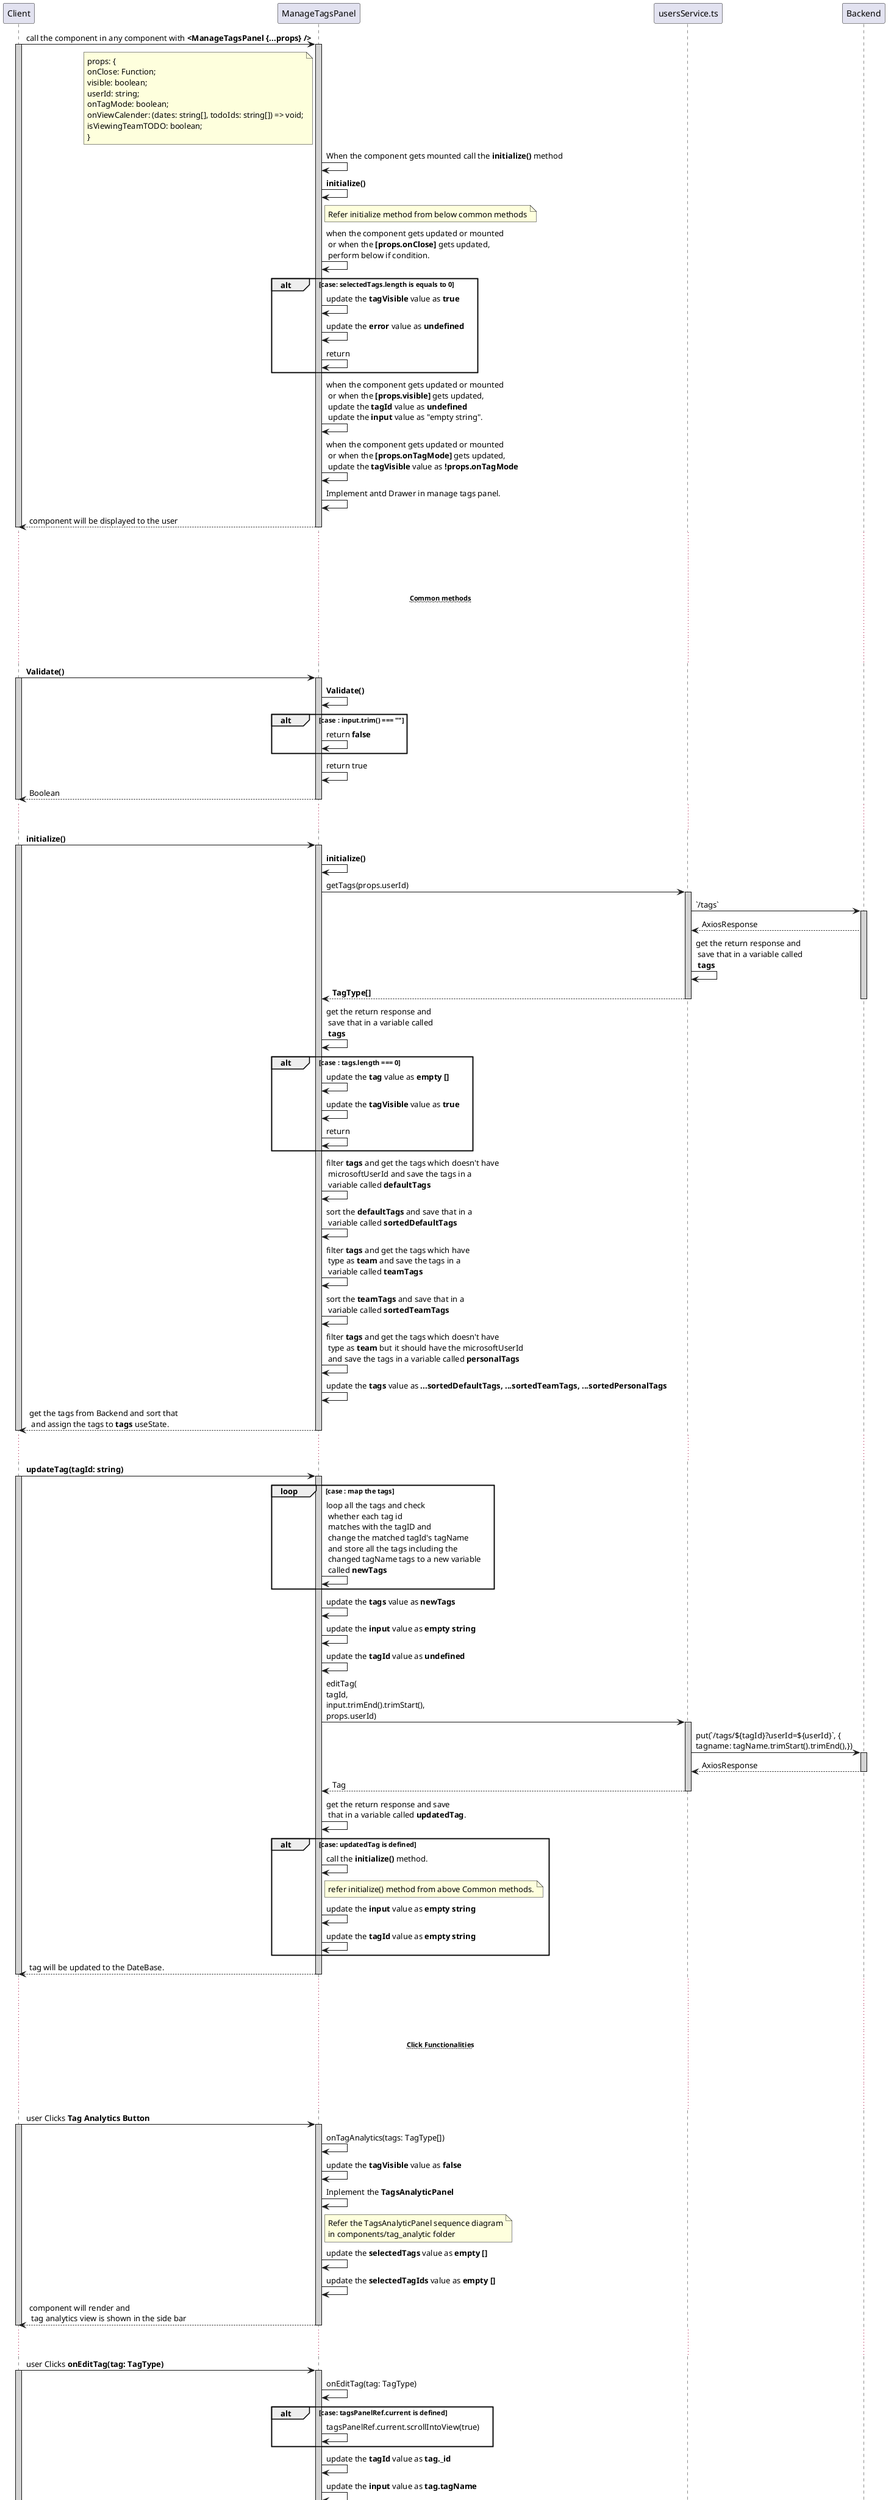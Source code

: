 @startuml manage tags panel
participant Client
participant ManageTagsPanel
participant usersService.ts
participant Backend

Client -> ManageTagsPanel : call the component in any component with **<ManageTagsPanel {...props} />**
activate Client #D3D3D3
    activate ManageTagsPanel #D3D3D3
        note left of ManageTagsPanel : props: {\nonClose: Function;\nvisible: boolean;\nuserId: string;\nonTagMode: boolean;\nonViewCalender: (dates: string[], todoIds: string[]) => void;\nisViewingTeamTODO: boolean;\n}
        ManageTagsPanel -> ManageTagsPanel : When the component gets mounted call the **initialize()** method
        ManageTagsPanel -> ManageTagsPanel : **initialize()**
        note right of ManageTagsPanel : Refer initialize method from below common methods
        ManageTagsPanel -> ManageTagsPanel : when the component gets updated or mounted\n or when the **[props.onClose]** gets updated,\n perform below if condition.
        alt case: selectedTags.length is equals to 0
            ManageTagsPanel -> ManageTagsPanel : update the **tagVisible** value as **true**
            ManageTagsPanel -> ManageTagsPanel : update the **error** value as **undefined**  
            ManageTagsPanel -> ManageTagsPanel : return
        end
        ManageTagsPanel -> ManageTagsPanel :  when the component gets updated or mounted\n or when the **[props.visible]** gets updated,\n update the **tagId** value as **undefined**\n update the **input** value as "empty string".
        ManageTagsPanel -> ManageTagsPanel :  when the component gets updated or mounted\n or when the **[props.onTagMode]** gets updated,\n update the **tagVisible** value as **!props.onTagMode**
        ManageTagsPanel -> ManageTagsPanel : Implement antd Drawer in manage tags panel.
        ' ManageTagsPanel -> ManageTagsPanel : 
        Client <-- ManageTagsPanel : component will be displayed to the user
    deactivate ManageTagsPanel
deactivate Client

... ...
... ...
...~~**Common methods**~~ ...
... ...
... ...

Client -> ManageTagsPanel : **Validate()**
activate Client #D3D3D3
    activate ManageTagsPanel #D3D3D3
        ManageTagsPanel -> ManageTagsPanel : **Validate()**
        alt case : input.trim() === ""
            ManageTagsPanel -> ManageTagsPanel : return **false**
        end
        ManageTagsPanel -> ManageTagsPanel : return true
        Client <-- ManageTagsPanel : Boolean
    deactivate ManageTagsPanel
deactivate Client

... ...

Client -> ManageTagsPanel : **initialize()**
activate Client #D3D3D3
    activate ManageTagsPanel #D3D3D3
        ManageTagsPanel -> ManageTagsPanel : **initialize()**
        ManageTagsPanel -> usersService.ts : getTags(props.userId)
        activate usersService.ts #D3D3D3
            usersService.ts ->  Backend : `/tags`
            activate Backend #D3D3D3
                usersService.ts <-- Backend : AxiosResponse
                usersService.ts -> usersService.ts : get the return response and\n save that in a variable called\n **tags**
                ManageTagsPanel <-- usersService.ts : **TagType[]**
            deactivate Backend
        deactivate usersService.ts
        ManageTagsPanel -> ManageTagsPanel : get the return response and\n save that in a variable called\n **tags**
        alt case : tags.length === 0
            ManageTagsPanel -> ManageTagsPanel : update the **tag** value as **empty []**
            ManageTagsPanel -> ManageTagsPanel : update the **tagVisible** value as **true**
            ManageTagsPanel -> ManageTagsPanel : return
        end
        ManageTagsPanel -> ManageTagsPanel : filter **tags** and get the tags which doesn't have\n microsoftUserId and save the tags in a\n variable called **defaultTags**
        ManageTagsPanel -> ManageTagsPanel : sort the **defaultTags** and save that in a\n variable called **sortedDefaultTags**
        ManageTagsPanel -> ManageTagsPanel : filter **tags** and get the tags which have\n type as **team** and save the tags in a\n variable called **teamTags**
        ManageTagsPanel -> ManageTagsPanel : sort the **teamTags** and save that in a\n variable called **sortedTeamTags**
        ManageTagsPanel -> ManageTagsPanel : filter **tags** and get the tags which doesn't have\n type as **team** but it should have the microsoftUserId\n and save the tags in a variable called **personalTags**
        ManageTagsPanel -> ManageTagsPanel  : update the **tags** value as **...sortedDefaultTags, ...sortedTeamTags, ...sortedPersonalTags**
        Client <-- ManageTagsPanel : get the tags from Backend and sort that\n and assign the tags to **tags** useState.
    deactivate ManageTagsPanel
deactivate Client

... ...

Client -> ManageTagsPanel : **updateTag(tagId: string)**
activate Client #D3D3D3
    activate ManageTagsPanel #D3D3D3
        loop case : map the tags
            ManageTagsPanel -> ManageTagsPanel : loop all the tags and check\n whether each tag id\n matches with the tagID and\n change the matched tagId's tagName\n and store all the tags including the\n changed tagName tags to a new variable\n called **newTags**
        end
        ManageTagsPanel -> ManageTagsPanel : update the **tags** value as **newTags**
        ManageTagsPanel -> ManageTagsPanel : update the **input** value as **empty string**
        ManageTagsPanel -> ManageTagsPanel : update the **tagId** value as **undefined**
        ManageTagsPanel -> usersService.ts : editTag(\ntagId,\ninput.trimEnd().trimStart(),\nprops.userId)
        activate usersService.ts #D3D3D3
            usersService.ts -> Backend : put(`/tags/${tagId}?userId=${userId}`, {\ntagname: tagName.trimStart().trimEnd(),})
            activate Backend #D3D3D3
                usersService.ts <-- Backend : AxiosResponse
            deactivate Backend
            ManageTagsPanel <-- usersService.ts : Tag
        deactivate usersService.ts 
        ManageTagsPanel -> ManageTagsPanel : get the return response and save\n that in a variable called **updatedTag**.
        alt case: updatedTag is defined
            ManageTagsPanel -> ManageTagsPanel : call the **initialize()** method.
            note right of ManageTagsPanel : refer initialize() method from above Common methods.
            ManageTagsPanel -> ManageTagsPanel : update the **input** value as **empty string**
            ManageTagsPanel -> ManageTagsPanel : update the **tagId** value as **empty string**
        end
        Client <-- ManageTagsPanel : tag will be updated to the DateBase.
    deactivate ManageTagsPanel
deactivate Client

... ...
... ...
...~~**Click Functionalities**~~ ...
... ...
... ...

Client -> ManageTagsPanel : user Clicks **Tag Analytics Button**
activate Client #D3D3D3
    activate ManageTagsPanel #D3D3D3
        ManageTagsPanel -> ManageTagsPanel : onTagAnalytics(tags: TagType[])
        ManageTagsPanel -> ManageTagsPanel : update the **tagVisible** value as **false**
        ManageTagsPanel -> ManageTagsPanel : Inplement the **TagsAnalyticPanel** 
        note right of ManageTagsPanel : Refer the TagsAnalyticPanel sequence diagram\nin components/tag_analytic folder
        ManageTagsPanel -> ManageTagsPanel : update the **selectedTags** value as **empty []**
        ManageTagsPanel -> ManageTagsPanel : update the **selectedTagIds** value as **empty []**
        Client <-- ManageTagsPanel : component will render and\n tag analytics view is shown in the side bar
    deactivate ManageTagsPanel
deactivate Client

... ...

Client -> ManageTagsPanel : user Clicks **onEditTag(tag: TagType)**
activate Client #D3D3D3
    activate ManageTagsPanel #D3D3D3
        ManageTagsPanel -> ManageTagsPanel : onEditTag(tag: TagType)
        alt case: tagsPanelRef.current is defined
            ManageTagsPanel -> ManageTagsPanel : tagsPanelRef.current.scrollIntoView(true)
        end
        ManageTagsPanel -> ManageTagsPanel : update the **tagId** value as **tag._id**
        ManageTagsPanel -> ManageTagsPanel : update the **input** value as **tag.tagName**
        ManageTagsPanel -> ManageTagsPanel : update the **error** value as **undefined**
        Client <-- ManageTagsPanel : clicked text will be shown in the input field\n and user can able to edit the value
    deactivate ManageTagsPanel
deactivate Client

... ...

Client -> ManageTagsPanel : user Clicks **delete button** in manage tags panel
activate Client #D3D3D3
    activate ManageTagsPanel #D3D3D3
        ManageTagsPanel -> ManageTagsPanel : onDelteTag(deletedTag: TagType)
        ManageTagsPanel -> ManageTagsPanel : loop the **tags** and check whether the tag._id is\n equals to the deletedTag._id and remove the\n particular tag from the **tags** variable
        ManageTagsPanel -> ManageTagsPanel : update the **input** value as **empty string**
        ManageTagsPanel -> ManageTagsPanel : update the **tagId** value as **empty string**
        ManageTagsPanel -> usersService.ts : deleteTag(deletedTag._id, props.userId)
        activate usersService.ts #D3D3D3
            usersService.ts -> Backend : (DELETE) `/tags/${tagId}?userId=${userId}`
            activate Backend #D3D3D3
                usersService.ts <-- Backend : AxiosResponse
            deactivate Backend
            usersService.ts -> usersService.ts : get the return response\n and save that in a variable\n called **deletedTag**
            ManageTagsPanel <-- usersService.ts : Tag
        deactivate usersService.ts
        ManageTagsPanel -> ManageTagsPanel : ge the return response and\n save that in a variable called **tag**
        alt case: tag is defined
            ManageTagsPanel -> ManageTagsPanel : call **initialize()** method.
            note right of ManageTagsPanel : Refer the above **initialize()** method from common methods.
        end
        Client <-- ManageTagsPanel : User clicked tag will be deleted\n and remaining tags will be shown to the user.
    deactivate ManageTagsPanel
deactivate Client

... ...

Client -> ManageTagsPanel : user Clicks **Add Team Tag** || **Update Tag** || **+ Add Tag** button
activate Client #D3D3D3
    activate ManageTagsPanel #D3D3D3
        ManageTagsPanel -> ManageTagsPanel : onSubmit(type?: string)
        ManageTagsPanel -> ManageTagsPanel : validate(input)
        note right of ManageTagsPanel : Refer validate method\n from above common methods
        alt case: validate(input) returns false
            ManageTagsPanel -> ManageTagsPanel : update the **error** value as **"error"**
            ManageTagsPanel -> ManageTagsPanel : return
        end
        alt case : tagId is undefined
            ManageTagsPanel -> ManageTagsPanel : loop the tags and find\n whether the newly entered\n tag name matches with the already\n existing tag name and save the\n matched tag name in a variable called **existingTag**
            alt case: existingTag is defined
                ManageTagsPanel -> ManageTagsPanel : update the **input** value as **"empty string"**
                ManageTagsPanel -> ManageTagsPanel :  update the **tagId** value as **"undefined"**
                ManageTagsPanel -> ManageTagsPanel : notify the user with\n message:**Could not add new tag**\n descrption: **Tag with this name was already present**\n
                ManageTagsPanel -> ManageTagsPanel : return
            end
            ManageTagsPanel -> ManageTagsPanel : update the **spin** value as **"true"** (it will made the spin loader\n to start loading)
            ManageTagsPanel -> usersService.ts :  addTag(props.userId, input, type)
            activate usersService.ts #D3D3D3
                usersService.ts -> Backend : (POST)`/tags?userId=${userId}`, {\ntagname: tagName.trimStart().trimEnd(),\ntype: type,\n}
                activate Backend #D3D3D3
                    usersService.ts <-- Backend : AxiosResponse                    
                deactivate Backend
                usersService.ts -> usersService.ts : get the return response and\n save that in a variable called **createTag**
                ManageTagsPanel <-- usersService.ts : Tag
            deactivate usersService.ts
            ManageTagsPanel -> ManageTagsPanel : update the **spin** value as **"false"** (it will made the spin loader\n to stop loading and disable it)
            ManageTagsPanel -> ManageTagsPanel : update the **input** value as **empty string**
            ManageTagsPanel -> ManageTagsPanel : call **initialize()** method
            note right of ManageTagsPanel :  Refer the above **initialize()** method.
            ManageTagsPanel -> ManageTagsPanel : return
        end
        ManageTagsPanel -> ManageTagsPanel : loop the tags and find\n whether the newly entered\n tag name matches with the already\n existing tag name and save the\n matched tag name in a variable called **existingTag**
        alt case: existingTag is defined
            ManageTagsPanel -> ManageTagsPanel : update the **input** value as **empty string**
            ManageTagsPanel -> ManageTagsPanel : update the **tagId** value as **undefined**
            ManageTagsPanel -> ManageTagsPanel : notify the user with\n message:**Could not update the tag**\n descrption: **Tag with this name was already present**\n
            ManageTagsPanel -> ManageTagsPanel : return
        end
        ManageTagsPanel -> ManageTagsPanel : updateTag(tagId)
        note right of ManageTagsPanel : Refer the above **updateTag(tagId: string)** method from common methods.
        Client <-- ManageTagsPanel : Add || update the tag and the tag is shown in the manage tags panel
    deactivate ManageTagsPanel
deactivate Client

... ...

Client -> ManageTagsPanel : user Clicks || onSelect Table rows in manage tags panel
activate Client #D3D3D3
    activate ManageTagsPanel #D3D3D3
        ManageTagsPanel -> ManageTagsPanel : onChange in table occurs
        activate ManageTagsPanel #D16587
            ManageTagsPanel ->  ManageTagsPanel : update the **selectedTagIds** value as **selectedRowKeys**, which is nothing but selectedTagIds
            ManageTagsPanel ->  ManageTagsPanel :  update the **selectedTags** value as the selectedRows,\n we can get the selectedRows values from ant-d table
        deactivate ManageTagsPanel
        Client <-- ManageTagsPanel : selected tags will be highlighted and saved to the particular useState
    deactivate ManageTagsPanel
deactivate Client

... ...

Client -> ManageTagsPanel : user Clicks outside of sideBar for closing the sideBar
activate Client #D3D3D3
    activate ManageTagsPanel #D3D3D3
        ManageTagsPanel -> ManageTagsPanel : onClose in Drawer triggers
        activate ManageTagsPanel #D16587
            ManageTagsPanel ->  ManageTagsPanel : call props.onClose()
            ManageTagsPanel ->  ManageTagsPanel : update the **tagId** value as **undefined**
            ManageTagsPanel ->  ManageTagsPanel : update the **error** value as **undefined**
        deactivate ManageTagsPanel
        Client <-- ManageTagsPanel : manage tags panel will be closed
    deactivate ManageTagsPanel
deactivate Client

... ...
... ...
...~~**Change Functionalities**~~ ...
... ...
... ...

Client -> ManageTagsPanel : User onChange values in input text field on manage tags panel
activate Client #D3D3D3
    activate ManageTagsPanel #D3D3D3
        ManageTagsPanel -> ManageTagsPanel : onInputChange(text: string)
        ManageTagsPanel -> ManageTagsPanel : update the **input** value as **text**
        ManageTagsPanel -> ManageTagsPanel : validate(text) 
        note right of ManageTagsPanel : Refer validate method\n from above common methods
        alt case : validate(text) returns true
            ManageTagsPanel -> ManageTagsPanel : update the **error** value as **undefined**
            ManageTagsPanel -> ManageTagsPanel : return
        end
        Client <-- ManageTagsPanel : User onChanges value\n will be displayed to the user
    deactivate ManageTagsPanel
deactivate Client

@enduml